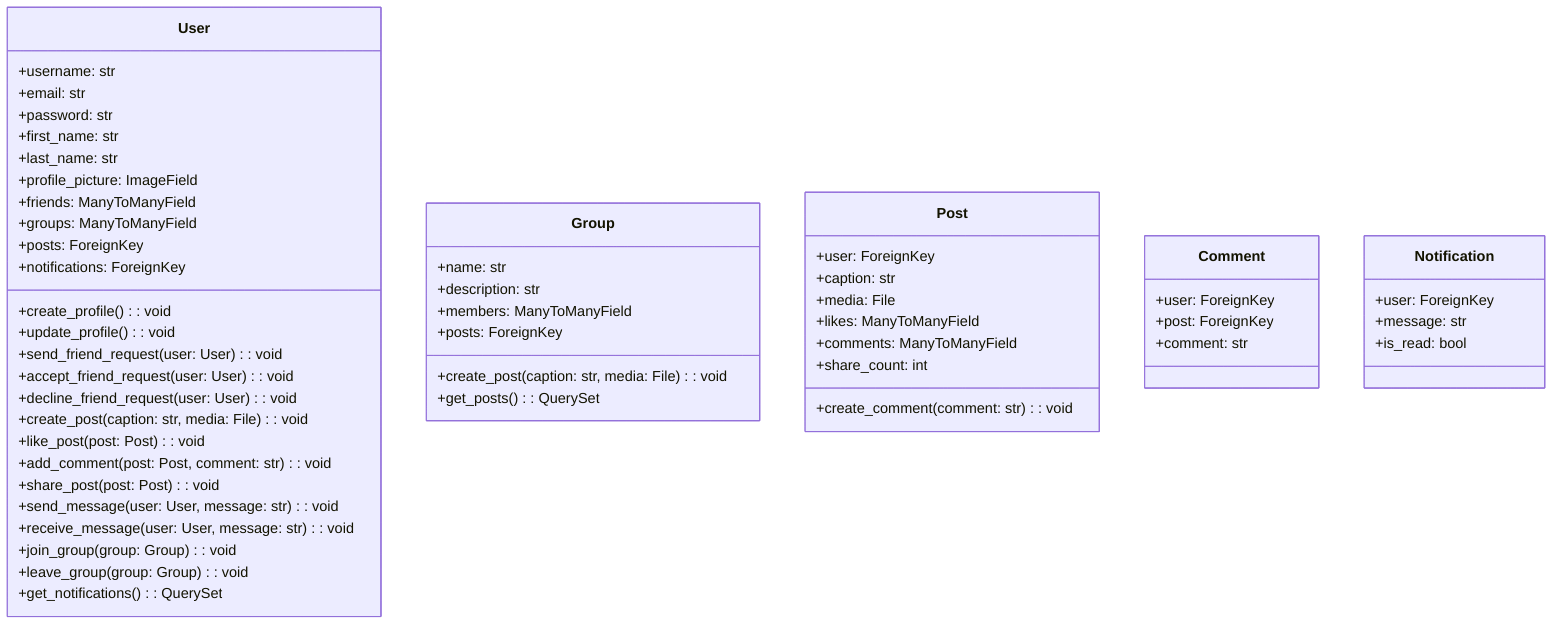 classDiagram
    class User{
        +username: str
        +email: str
        +password: str
        +first_name: str
        +last_name: str
        +profile_picture: ImageField
        +friends: ManyToManyField<User>
        +groups: ManyToManyField<Group>
        +posts: ForeignKey<Post>
        +notifications: ForeignKey<Notification>
        +create_profile(): void
        +update_profile(): void
        +send_friend_request(user: User): void
        +accept_friend_request(user: User): void
        +decline_friend_request(user: User): void
        +create_post(caption: str, media: File): void
        +like_post(post: Post): void
        +add_comment(post: Post, comment: str): void
        +share_post(post: Post): void
        +send_message(user: User, message: str): void
        +receive_message(user: User, message: str): void
        +join_group(group: Group): void
        +leave_group(group: Group): void
        +get_notifications(): QuerySet<Notification>
    }
    class Group{
        +name: str
        +description: str
        +members: ManyToManyField<User>
        +posts: ForeignKey<Post>
        +create_post(caption: str, media: File): void
        +get_posts(): QuerySet<Post>
    }
    class Post{
        +user: ForeignKey<User>
        +caption: str
        +media: File
        +likes: ManyToManyField<User>
        +comments: ManyToManyField<Comment>
        +share_count: int
        +create_comment(comment: str): void
    }
    class Comment{
        +user: ForeignKey<User>
        +post: ForeignKey<Post>
        +comment: str
    }
    class Notification{
        +user: ForeignKey<User>
        +message: str
        +is_read: bool
    }